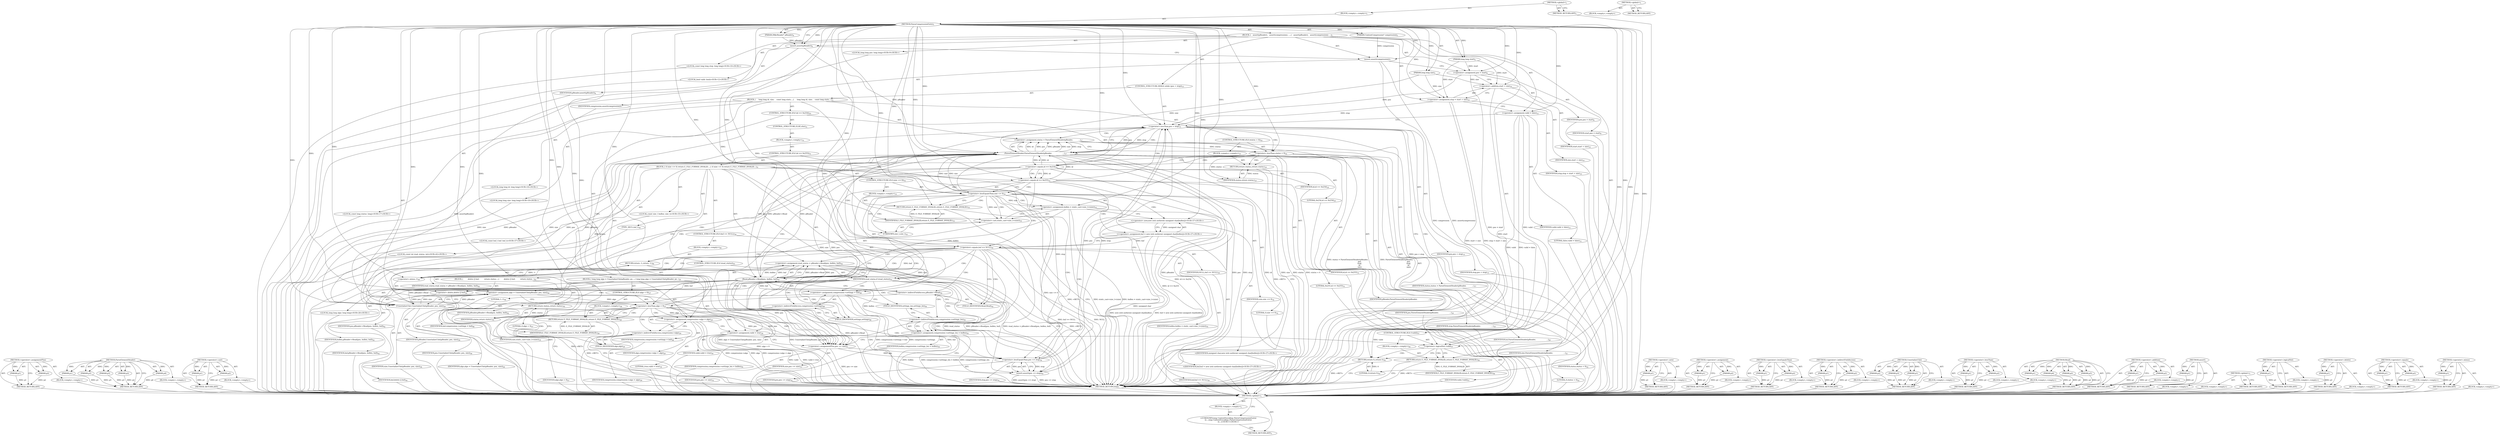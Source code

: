 digraph "&lt;global&gt;" {
vulnerable_264 [label=<(METHOD,&lt;operator&gt;.assignmentPlus)>];
vulnerable_265 [label=<(PARAM,p1)>];
vulnerable_266 [label=<(PARAM,p2)>];
vulnerable_267 [label=<(BLOCK,&lt;empty&gt;,&lt;empty&gt;)>];
vulnerable_268 [label=<(METHOD_RETURN,ANY)>];
vulnerable_211 [label=<(METHOD,ParseElementHeader)>];
vulnerable_212 [label=<(PARAM,p1)>];
vulnerable_213 [label=<(PARAM,p2)>];
vulnerable_214 [label=<(PARAM,p3)>];
vulnerable_215 [label=<(PARAM,p4)>];
vulnerable_216 [label=<(PARAM,p5)>];
vulnerable_217 [label=<(BLOCK,&lt;empty&gt;,&lt;empty&gt;)>];
vulnerable_218 [label=<(METHOD_RETURN,ANY)>];
vulnerable_240 [label=<(METHOD,&lt;operator&gt;.cast)>];
vulnerable_241 [label=<(PARAM,p1)>];
vulnerable_242 [label=<(PARAM,p2)>];
vulnerable_243 [label=<(BLOCK,&lt;empty&gt;,&lt;empty&gt;)>];
vulnerable_244 [label=<(METHOD_RETURN,ANY)>];
vulnerable_6 [label=<(METHOD,&lt;global&gt;)<SUB>1</SUB>>];
vulnerable_7 [label=<(BLOCK,&lt;empty&gt;,&lt;empty&gt;)<SUB>1</SUB>>];
vulnerable_8 [label=<(METHOD,ParseCompressionEntry)<SUB>1</SUB>>];
vulnerable_9 [label=<(PARAM,long long start)<SUB>2</SUB>>];
vulnerable_10 [label=<(PARAM,long long size)<SUB>3</SUB>>];
vulnerable_11 [label=<(PARAM,IMkvReader* pReader)<SUB>4</SUB>>];
vulnerable_12 [label=<(PARAM,ContentCompression* compression)<SUB>5</SUB>>];
vulnerable_13 [label=<(BLOCK,{
   assert(pReader);
   assert(compression);
 ...,{
   assert(pReader);
   assert(compression);
 ...)<SUB>5</SUB>>];
vulnerable_14 [label=<(assert,assert(pReader))<SUB>6</SUB>>];
vulnerable_15 [label=<(IDENTIFIER,pReader,assert(pReader))<SUB>6</SUB>>];
vulnerable_16 [label=<(assert,assert(compression))<SUB>7</SUB>>];
vulnerable_17 [label=<(IDENTIFIER,compression,assert(compression))<SUB>7</SUB>>];
vulnerable_18 [label="<(LOCAL,long long pos: long long)<SUB>9</SUB>>"];
vulnerable_19 [label=<(&lt;operator&gt;.assignment,pos = start)<SUB>9</SUB>>];
vulnerable_20 [label=<(IDENTIFIER,pos,pos = start)<SUB>9</SUB>>];
vulnerable_21 [label=<(IDENTIFIER,start,pos = start)<SUB>9</SUB>>];
vulnerable_22 [label="<(LOCAL,const long long stop: long long)<SUB>10</SUB>>"];
vulnerable_23 [label=<(&lt;operator&gt;.assignment,stop = start + size)<SUB>10</SUB>>];
vulnerable_24 [label=<(IDENTIFIER,stop,stop = start + size)<SUB>10</SUB>>];
vulnerable_25 [label=<(&lt;operator&gt;.addition,start + size)<SUB>10</SUB>>];
vulnerable_26 [label=<(IDENTIFIER,start,start + size)<SUB>10</SUB>>];
vulnerable_27 [label=<(IDENTIFIER,size,start + size)<SUB>10</SUB>>];
vulnerable_28 [label="<(LOCAL,bool valid: bool)<SUB>12</SUB>>"];
vulnerable_29 [label=<(&lt;operator&gt;.assignment,valid = false)<SUB>12</SUB>>];
vulnerable_30 [label=<(IDENTIFIER,valid,valid = false)<SUB>12</SUB>>];
vulnerable_31 [label=<(LITERAL,false,valid = false)<SUB>12</SUB>>];
vulnerable_32 [label=<(CONTROL_STRUCTURE,WHILE,while (pos &lt; stop))<SUB>15</SUB>>];
vulnerable_33 [label=<(&lt;operator&gt;.lessThan,pos &lt; stop)<SUB>15</SUB>>];
vulnerable_34 [label=<(IDENTIFIER,pos,pos &lt; stop)<SUB>15</SUB>>];
vulnerable_35 [label=<(IDENTIFIER,stop,pos &lt; stop)<SUB>15</SUB>>];
vulnerable_36 [label=<(BLOCK,{
     long long id, size;
    const long statu...,{
     long long id, size;
    const long statu...)<SUB>15</SUB>>];
vulnerable_37 [label="<(LOCAL,long long id: long long)<SUB>16</SUB>>"];
vulnerable_38 [label="<(LOCAL,long long size: long long)<SUB>16</SUB>>"];
vulnerable_39 [label="<(LOCAL,const long status: long)<SUB>17</SUB>>"];
vulnerable_40 [label=<(&lt;operator&gt;.assignment,status = ParseElementHeader(pReader,
          ...)<SUB>17</SUB>>];
vulnerable_41 [label=<(IDENTIFIER,status,status = ParseElementHeader(pReader,
          ...)<SUB>17</SUB>>];
vulnerable_42 [label=<(ParseElementHeader,ParseElementHeader(pReader,
                   ...)<SUB>17</SUB>>];
vulnerable_43 [label=<(IDENTIFIER,pReader,ParseElementHeader(pReader,
                   ...)<SUB>17</SUB>>];
vulnerable_44 [label=<(IDENTIFIER,pos,ParseElementHeader(pReader,
                   ...)<SUB>18</SUB>>];
vulnerable_45 [label=<(IDENTIFIER,stop,ParseElementHeader(pReader,
                   ...)<SUB>19</SUB>>];
vulnerable_46 [label=<(IDENTIFIER,id,ParseElementHeader(pReader,
                   ...)<SUB>20</SUB>>];
vulnerable_47 [label=<(IDENTIFIER,size,ParseElementHeader(pReader,
                   ...)<SUB>21</SUB>>];
vulnerable_48 [label=<(CONTROL_STRUCTURE,IF,if (status &lt; 0))<SUB>22</SUB>>];
vulnerable_49 [label=<(&lt;operator&gt;.lessThan,status &lt; 0)<SUB>22</SUB>>];
vulnerable_50 [label=<(IDENTIFIER,status,status &lt; 0)<SUB>22</SUB>>];
vulnerable_51 [label=<(LITERAL,0,status &lt; 0)<SUB>22</SUB>>];
vulnerable_52 [label=<(BLOCK,&lt;empty&gt;,&lt;empty&gt;)<SUB>23</SUB>>];
vulnerable_53 [label=<(RETURN,return status;,return status;)<SUB>23</SUB>>];
vulnerable_54 [label=<(IDENTIFIER,status,return status;)<SUB>23</SUB>>];
vulnerable_55 [label=<(CONTROL_STRUCTURE,IF,if (id == 0x254))<SUB>25</SUB>>];
vulnerable_56 [label=<(&lt;operator&gt;.equals,id == 0x254)<SUB>25</SUB>>];
vulnerable_57 [label=<(IDENTIFIER,id,id == 0x254)<SUB>25</SUB>>];
vulnerable_58 [label=<(LITERAL,0x254,id == 0x254)<SUB>25</SUB>>];
vulnerable_59 [label=<(BLOCK,{
 long long algo = UnserializeUInt(pReader, po...,{
 long long algo = UnserializeUInt(pReader, po...)<SUB>25</SUB>>];
vulnerable_60 [label="<(LOCAL,long long algo: long long)<SUB>26</SUB>>"];
vulnerable_61 [label=<(&lt;operator&gt;.assignment,algo = UnserializeUInt(pReader, pos, size))<SUB>26</SUB>>];
vulnerable_62 [label=<(IDENTIFIER,algo,algo = UnserializeUInt(pReader, pos, size))<SUB>26</SUB>>];
vulnerable_63 [label=<(UnserializeUInt,UnserializeUInt(pReader, pos, size))<SUB>26</SUB>>];
vulnerable_64 [label=<(IDENTIFIER,pReader,UnserializeUInt(pReader, pos, size))<SUB>26</SUB>>];
vulnerable_65 [label=<(IDENTIFIER,pos,UnserializeUInt(pReader, pos, size))<SUB>26</SUB>>];
vulnerable_66 [label=<(IDENTIFIER,size,UnserializeUInt(pReader, pos, size))<SUB>26</SUB>>];
vulnerable_67 [label=<(CONTROL_STRUCTURE,IF,if (algo &lt; 0))<SUB>27</SUB>>];
vulnerable_68 [label=<(&lt;operator&gt;.lessThan,algo &lt; 0)<SUB>27</SUB>>];
vulnerable_69 [label=<(IDENTIFIER,algo,algo &lt; 0)<SUB>27</SUB>>];
vulnerable_70 [label=<(LITERAL,0,algo &lt; 0)<SUB>27</SUB>>];
vulnerable_71 [label=<(BLOCK,&lt;empty&gt;,&lt;empty&gt;)<SUB>28</SUB>>];
vulnerable_72 [label=<(RETURN,return E_FILE_FORMAT_INVALID;,return E_FILE_FORMAT_INVALID;)<SUB>28</SUB>>];
vulnerable_73 [label=<(IDENTIFIER,E_FILE_FORMAT_INVALID,return E_FILE_FORMAT_INVALID;)<SUB>28</SUB>>];
vulnerable_74 [label=<(&lt;operator&gt;.assignment,compression-&gt;algo = algo)<SUB>29</SUB>>];
vulnerable_75 [label=<(&lt;operator&gt;.indirectFieldAccess,compression-&gt;algo)<SUB>29</SUB>>];
vulnerable_76 [label=<(IDENTIFIER,compression,compression-&gt;algo = algo)<SUB>29</SUB>>];
vulnerable_77 [label=<(FIELD_IDENTIFIER,algo,algo)<SUB>29</SUB>>];
vulnerable_78 [label=<(IDENTIFIER,algo,compression-&gt;algo = algo)<SUB>29</SUB>>];
vulnerable_79 [label=<(&lt;operator&gt;.assignment,valid = true)<SUB>30</SUB>>];
vulnerable_80 [label=<(IDENTIFIER,valid,valid = true)<SUB>30</SUB>>];
vulnerable_81 [label=<(LITERAL,true,valid = true)<SUB>30</SUB>>];
vulnerable_82 [label=<(CONTROL_STRUCTURE,ELSE,else)<SUB>31</SUB>>];
vulnerable_83 [label=<(BLOCK,&lt;empty&gt;,&lt;empty&gt;)<SUB>31</SUB>>];
vulnerable_84 [label=<(CONTROL_STRUCTURE,IF,if (id == 0x255))<SUB>31</SUB>>];
vulnerable_85 [label=<(&lt;operator&gt;.equals,id == 0x255)<SUB>31</SUB>>];
vulnerable_86 [label=<(IDENTIFIER,id,id == 0x255)<SUB>31</SUB>>];
vulnerable_87 [label=<(LITERAL,0x255,id == 0x255)<SUB>31</SUB>>];
vulnerable_88 [label=<(BLOCK,{
 if (size &lt;= 0)
 return E_FILE_FORMAT_INVALID...,{
 if (size &lt;= 0)
 return E_FILE_FORMAT_INVALID...)<SUB>31</SUB>>];
vulnerable_89 [label=<(CONTROL_STRUCTURE,IF,if (size &lt;= 0))<SUB>32</SUB>>];
vulnerable_90 [label=<(&lt;operator&gt;.lessEqualsThan,size &lt;= 0)<SUB>32</SUB>>];
vulnerable_91 [label=<(IDENTIFIER,size,size &lt;= 0)<SUB>32</SUB>>];
vulnerable_92 [label=<(LITERAL,0,size &lt;= 0)<SUB>32</SUB>>];
vulnerable_93 [label=<(BLOCK,&lt;empty&gt;,&lt;empty&gt;)<SUB>33</SUB>>];
vulnerable_94 [label=<(RETURN,return E_FILE_FORMAT_INVALID;,return E_FILE_FORMAT_INVALID;)<SUB>33</SUB>>];
vulnerable_95 [label=<(IDENTIFIER,E_FILE_FORMAT_INVALID,return E_FILE_FORMAT_INVALID;)<SUB>33</SUB>>];
vulnerable_96 [label="<(LOCAL,const size_t buflen: size_t)<SUB>35</SUB>>"];
vulnerable_97 [label=<(&lt;operator&gt;.assignment,buflen = static_cast&lt;size_t&gt;(size))<SUB>35</SUB>>];
vulnerable_98 [label=<(IDENTIFIER,buflen,buflen = static_cast&lt;size_t&gt;(size))<SUB>35</SUB>>];
vulnerable_99 [label=<(&lt;operator&gt;.cast,static_cast&lt;size_t&gt;(size))<SUB>35</SUB>>];
vulnerable_100 [label=<(UNKNOWN,size_t,size_t)<SUB>35</SUB>>];
vulnerable_101 [label=<(IDENTIFIER,size,static_cast&lt;size_t&gt;(size))<SUB>35</SUB>>];
vulnerable_102 [label=<(TYPE_DECL,buf_t)<SUB>36</SUB>>];
vulnerable_103 [label="<(LOCAL,const buf_t buf: buf_t)<SUB>37</SUB>>"];
vulnerable_104 [label="<(&lt;operator&gt;.assignment,buf = new (std::nothrow) unsigned char[buflen])<SUB>37</SUB>>"];
vulnerable_105 [label="<(IDENTIFIER,buf,buf = new (std::nothrow) unsigned char[buflen])<SUB>37</SUB>>"];
vulnerable_106 [label="<(&lt;operator&gt;.new,new (std::nothrow) unsigned char[buflen])<SUB>37</SUB>>"];
vulnerable_107 [label="<(IDENTIFIER,unsigned char,new (std::nothrow) unsigned char[buflen])<SUB>37</SUB>>"];
vulnerable_108 [label=<(CONTROL_STRUCTURE,IF,if (buf == NULL))<SUB>39</SUB>>];
vulnerable_109 [label=<(&lt;operator&gt;.equals,buf == NULL)<SUB>39</SUB>>];
vulnerable_110 [label=<(IDENTIFIER,buf,buf == NULL)<SUB>39</SUB>>];
vulnerable_111 [label=<(IDENTIFIER,NULL,buf == NULL)<SUB>39</SUB>>];
vulnerable_112 [label=<(BLOCK,&lt;empty&gt;,&lt;empty&gt;)<SUB>40</SUB>>];
vulnerable_113 [label=<(RETURN,return -1;,return -1;)<SUB>40</SUB>>];
vulnerable_114 [label=<(&lt;operator&gt;.minus,-1)<SUB>40</SUB>>];
vulnerable_115 [label=<(LITERAL,1,-1)<SUB>40</SUB>>];
vulnerable_116 [label="<(LOCAL,const int read_status: int)<SUB>42</SUB>>"];
vulnerable_117 [label=<(&lt;operator&gt;.assignment,read_status = pReader-&gt;Read(pos, buflen, buf))<SUB>42</SUB>>];
vulnerable_118 [label=<(IDENTIFIER,read_status,read_status = pReader-&gt;Read(pos, buflen, buf))<SUB>42</SUB>>];
vulnerable_119 [label=<(Read,pReader-&gt;Read(pos, buflen, buf))<SUB>42</SUB>>];
vulnerable_120 [label=<(&lt;operator&gt;.indirectFieldAccess,pReader-&gt;Read)<SUB>42</SUB>>];
vulnerable_121 [label=<(IDENTIFIER,pReader,pReader-&gt;Read(pos, buflen, buf))<SUB>42</SUB>>];
vulnerable_122 [label=<(FIELD_IDENTIFIER,Read,Read)<SUB>42</SUB>>];
vulnerable_123 [label=<(IDENTIFIER,pos,pReader-&gt;Read(pos, buflen, buf))<SUB>42</SUB>>];
vulnerable_124 [label=<(IDENTIFIER,buflen,pReader-&gt;Read(pos, buflen, buf))<SUB>42</SUB>>];
vulnerable_125 [label=<(IDENTIFIER,buf,pReader-&gt;Read(pos, buflen, buf))<SUB>42</SUB>>];
vulnerable_126 [label=<(CONTROL_STRUCTURE,IF,if (read_status))<SUB>43</SUB>>];
vulnerable_127 [label=<(IDENTIFIER,read_status,if (read_status))<SUB>43</SUB>>];
vulnerable_128 [label=<(BLOCK,{
        delete [] buf;
         return status...,{
        delete [] buf;
         return status...)<SUB>43</SUB>>];
vulnerable_129 [label=<(&lt;operator&gt;.delete,delete [] buf)<SUB>44</SUB>>];
vulnerable_130 [label=<(IDENTIFIER,buf,delete [] buf)<SUB>44</SUB>>];
vulnerable_131 [label=<(RETURN,return status;,return status;)<SUB>45</SUB>>];
vulnerable_132 [label=<(IDENTIFIER,status,return status;)<SUB>45</SUB>>];
vulnerable_133 [label=<(&lt;operator&gt;.assignment,compression-&gt;settings = buf)<SUB>48</SUB>>];
vulnerable_134 [label=<(&lt;operator&gt;.indirectFieldAccess,compression-&gt;settings)<SUB>48</SUB>>];
vulnerable_135 [label=<(IDENTIFIER,compression,compression-&gt;settings = buf)<SUB>48</SUB>>];
vulnerable_136 [label=<(FIELD_IDENTIFIER,settings,settings)<SUB>48</SUB>>];
vulnerable_137 [label=<(IDENTIFIER,buf,compression-&gt;settings = buf)<SUB>48</SUB>>];
vulnerable_138 [label=<(&lt;operator&gt;.assignment,compression-&gt;settings_len = buflen)<SUB>50</SUB>>];
vulnerable_139 [label=<(&lt;operator&gt;.indirectFieldAccess,compression-&gt;settings_len)<SUB>50</SUB>>];
vulnerable_140 [label=<(IDENTIFIER,compression,compression-&gt;settings_len = buflen)<SUB>50</SUB>>];
vulnerable_141 [label=<(FIELD_IDENTIFIER,settings_len,settings_len)<SUB>50</SUB>>];
vulnerable_142 [label=<(IDENTIFIER,buflen,compression-&gt;settings_len = buflen)<SUB>50</SUB>>];
vulnerable_143 [label=<(&lt;operator&gt;.assignmentPlus,pos += size)<SUB>53</SUB>>];
vulnerable_144 [label=<(IDENTIFIER,pos,pos += size)<SUB>53</SUB>>];
vulnerable_145 [label=<(IDENTIFIER,size,pos += size)<SUB>53</SUB>>];
vulnerable_146 [label=<(assert,assert(pos &lt;= stop))<SUB>54</SUB>>];
vulnerable_147 [label=<(&lt;operator&gt;.lessEqualsThan,pos &lt;= stop)<SUB>54</SUB>>];
vulnerable_148 [label=<(IDENTIFIER,pos,pos &lt;= stop)<SUB>54</SUB>>];
vulnerable_149 [label=<(IDENTIFIER,stop,pos &lt;= stop)<SUB>54</SUB>>];
vulnerable_150 [label=<(CONTROL_STRUCTURE,IF,if (!valid))<SUB>57</SUB>>];
vulnerable_151 [label=<(&lt;operator&gt;.logicalNot,!valid)<SUB>57</SUB>>];
vulnerable_152 [label=<(IDENTIFIER,valid,!valid)<SUB>57</SUB>>];
vulnerable_153 [label=<(BLOCK,&lt;empty&gt;,&lt;empty&gt;)<SUB>58</SUB>>];
vulnerable_154 [label=<(RETURN,return E_FILE_FORMAT_INVALID;,return E_FILE_FORMAT_INVALID;)<SUB>58</SUB>>];
vulnerable_155 [label=<(IDENTIFIER,E_FILE_FORMAT_INVALID,return E_FILE_FORMAT_INVALID;)<SUB>58</SUB>>];
vulnerable_156 [label=<(RETURN,return 0;,return 0;)<SUB>61</SUB>>];
vulnerable_157 [label=<(LITERAL,0,return 0;)<SUB>61</SUB>>];
vulnerable_158 [label=<(METHOD_RETURN,long)<SUB>1</SUB>>];
vulnerable_160 [label=<(METHOD_RETURN,ANY)<SUB>1</SUB>>];
vulnerable_245 [label=<(METHOD,&lt;operator&gt;.new)>];
vulnerable_246 [label=<(PARAM,p1)>];
vulnerable_247 [label=<(BLOCK,&lt;empty&gt;,&lt;empty&gt;)>];
vulnerable_248 [label=<(METHOD_RETURN,ANY)>];
vulnerable_196 [label=<(METHOD,&lt;operator&gt;.assignment)>];
vulnerable_197 [label=<(PARAM,p1)>];
vulnerable_198 [label=<(PARAM,p2)>];
vulnerable_199 [label=<(BLOCK,&lt;empty&gt;,&lt;empty&gt;)>];
vulnerable_200 [label=<(METHOD_RETURN,ANY)>];
vulnerable_235 [label=<(METHOD,&lt;operator&gt;.lessEqualsThan)>];
vulnerable_236 [label=<(PARAM,p1)>];
vulnerable_237 [label=<(PARAM,p2)>];
vulnerable_238 [label=<(BLOCK,&lt;empty&gt;,&lt;empty&gt;)>];
vulnerable_239 [label=<(METHOD_RETURN,ANY)>];
vulnerable_230 [label=<(METHOD,&lt;operator&gt;.indirectFieldAccess)>];
vulnerable_231 [label=<(PARAM,p1)>];
vulnerable_232 [label=<(PARAM,p2)>];
vulnerable_233 [label=<(BLOCK,&lt;empty&gt;,&lt;empty&gt;)>];
vulnerable_234 [label=<(METHOD_RETURN,ANY)>];
vulnerable_224 [label=<(METHOD,UnserializeUInt)>];
vulnerable_225 [label=<(PARAM,p1)>];
vulnerable_226 [label=<(PARAM,p2)>];
vulnerable_227 [label=<(PARAM,p3)>];
vulnerable_228 [label=<(BLOCK,&lt;empty&gt;,&lt;empty&gt;)>];
vulnerable_229 [label=<(METHOD_RETURN,ANY)>];
vulnerable_206 [label=<(METHOD,&lt;operator&gt;.lessThan)>];
vulnerable_207 [label=<(PARAM,p1)>];
vulnerable_208 [label=<(PARAM,p2)>];
vulnerable_209 [label=<(BLOCK,&lt;empty&gt;,&lt;empty&gt;)>];
vulnerable_210 [label=<(METHOD_RETURN,ANY)>];
vulnerable_253 [label=<(METHOD,Read)>];
vulnerable_254 [label=<(PARAM,p1)>];
vulnerable_255 [label=<(PARAM,p2)>];
vulnerable_256 [label=<(PARAM,p3)>];
vulnerable_257 [label=<(PARAM,p4)>];
vulnerable_258 [label=<(BLOCK,&lt;empty&gt;,&lt;empty&gt;)>];
vulnerable_259 [label=<(METHOD_RETURN,ANY)>];
vulnerable_201 [label=<(METHOD,&lt;operator&gt;.addition)>];
vulnerable_202 [label=<(PARAM,p1)>];
vulnerable_203 [label=<(PARAM,p2)>];
vulnerable_204 [label=<(BLOCK,&lt;empty&gt;,&lt;empty&gt;)>];
vulnerable_205 [label=<(METHOD_RETURN,ANY)>];
vulnerable_192 [label=<(METHOD,assert)>];
vulnerable_193 [label=<(PARAM,p1)>];
vulnerable_194 [label=<(BLOCK,&lt;empty&gt;,&lt;empty&gt;)>];
vulnerable_195 [label=<(METHOD_RETURN,ANY)>];
vulnerable_186 [label=<(METHOD,&lt;global&gt;)<SUB>1</SUB>>];
vulnerable_187 [label=<(BLOCK,&lt;empty&gt;,&lt;empty&gt;)>];
vulnerable_188 [label=<(METHOD_RETURN,ANY)>];
vulnerable_269 [label=<(METHOD,&lt;operator&gt;.logicalNot)>];
vulnerable_270 [label=<(PARAM,p1)>];
vulnerable_271 [label=<(BLOCK,&lt;empty&gt;,&lt;empty&gt;)>];
vulnerable_272 [label=<(METHOD_RETURN,ANY)>];
vulnerable_260 [label=<(METHOD,&lt;operator&gt;.delete)>];
vulnerable_261 [label=<(PARAM,p1)>];
vulnerable_262 [label=<(BLOCK,&lt;empty&gt;,&lt;empty&gt;)>];
vulnerable_263 [label=<(METHOD_RETURN,ANY)>];
vulnerable_219 [label=<(METHOD,&lt;operator&gt;.equals)>];
vulnerable_220 [label=<(PARAM,p1)>];
vulnerable_221 [label=<(PARAM,p2)>];
vulnerable_222 [label=<(BLOCK,&lt;empty&gt;,&lt;empty&gt;)>];
vulnerable_223 [label=<(METHOD_RETURN,ANY)>];
vulnerable_249 [label=<(METHOD,&lt;operator&gt;.minus)>];
vulnerable_250 [label=<(PARAM,p1)>];
vulnerable_251 [label=<(BLOCK,&lt;empty&gt;,&lt;empty&gt;)>];
vulnerable_252 [label=<(METHOD_RETURN,ANY)>];
fixed_6 [label=<(METHOD,&lt;global&gt;)<SUB>1</SUB>>];
fixed_7 [label=<(BLOCK,&lt;empty&gt;,&lt;empty&gt;)<SUB>1</SUB>>];
fixed_8 [label="<(UNKNOWN,long ContentEncoding::ParseCompressionEntry(
lo...,long ContentEncoding::ParseCompressionEntry(
lo...)<SUB>1</SUB>>"];
fixed_9 [label=<(METHOD_RETURN,ANY)<SUB>1</SUB>>];
fixed_14 [label=<(METHOD,&lt;global&gt;)<SUB>1</SUB>>];
fixed_15 [label=<(BLOCK,&lt;empty&gt;,&lt;empty&gt;)>];
fixed_16 [label=<(METHOD_RETURN,ANY)>];
vulnerable_264 -> vulnerable_265  [key=0, label="AST: "];
vulnerable_264 -> vulnerable_265  [key=1, label="DDG: "];
vulnerable_264 -> vulnerable_267  [key=0, label="AST: "];
vulnerable_264 -> vulnerable_266  [key=0, label="AST: "];
vulnerable_264 -> vulnerable_266  [key=1, label="DDG: "];
vulnerable_264 -> vulnerable_268  [key=0, label="AST: "];
vulnerable_264 -> vulnerable_268  [key=1, label="CFG: "];
vulnerable_265 -> vulnerable_268  [key=0, label="DDG: p1"];
vulnerable_266 -> vulnerable_268  [key=0, label="DDG: p2"];
vulnerable_267 -> fixed_6  [key=0];
vulnerable_268 -> fixed_6  [key=0];
vulnerable_211 -> vulnerable_212  [key=0, label="AST: "];
vulnerable_211 -> vulnerable_212  [key=1, label="DDG: "];
vulnerable_211 -> vulnerable_217  [key=0, label="AST: "];
vulnerable_211 -> vulnerable_213  [key=0, label="AST: "];
vulnerable_211 -> vulnerable_213  [key=1, label="DDG: "];
vulnerable_211 -> vulnerable_218  [key=0, label="AST: "];
vulnerable_211 -> vulnerable_218  [key=1, label="CFG: "];
vulnerable_211 -> vulnerable_214  [key=0, label="AST: "];
vulnerable_211 -> vulnerable_214  [key=1, label="DDG: "];
vulnerable_211 -> vulnerable_215  [key=0, label="AST: "];
vulnerable_211 -> vulnerable_215  [key=1, label="DDG: "];
vulnerable_211 -> vulnerable_216  [key=0, label="AST: "];
vulnerable_211 -> vulnerable_216  [key=1, label="DDG: "];
vulnerable_212 -> vulnerable_218  [key=0, label="DDG: p1"];
vulnerable_213 -> vulnerable_218  [key=0, label="DDG: p2"];
vulnerable_214 -> vulnerable_218  [key=0, label="DDG: p3"];
vulnerable_215 -> vulnerable_218  [key=0, label="DDG: p4"];
vulnerable_216 -> vulnerable_218  [key=0, label="DDG: p5"];
vulnerable_217 -> fixed_6  [key=0];
vulnerable_218 -> fixed_6  [key=0];
vulnerable_240 -> vulnerable_241  [key=0, label="AST: "];
vulnerable_240 -> vulnerable_241  [key=1, label="DDG: "];
vulnerable_240 -> vulnerable_243  [key=0, label="AST: "];
vulnerable_240 -> vulnerable_242  [key=0, label="AST: "];
vulnerable_240 -> vulnerable_242  [key=1, label="DDG: "];
vulnerable_240 -> vulnerable_244  [key=0, label="AST: "];
vulnerable_240 -> vulnerable_244  [key=1, label="CFG: "];
vulnerable_241 -> vulnerable_244  [key=0, label="DDG: p1"];
vulnerable_242 -> vulnerable_244  [key=0, label="DDG: p2"];
vulnerable_243 -> fixed_6  [key=0];
vulnerable_244 -> fixed_6  [key=0];
vulnerable_6 -> vulnerable_7  [key=0, label="AST: "];
vulnerable_6 -> vulnerable_160  [key=0, label="AST: "];
vulnerable_6 -> vulnerable_160  [key=1, label="CFG: "];
vulnerable_7 -> vulnerable_8  [key=0, label="AST: "];
vulnerable_8 -> vulnerable_9  [key=0, label="AST: "];
vulnerable_8 -> vulnerable_9  [key=1, label="DDG: "];
vulnerable_8 -> vulnerable_10  [key=0, label="AST: "];
vulnerable_8 -> vulnerable_10  [key=1, label="DDG: "];
vulnerable_8 -> vulnerable_11  [key=0, label="AST: "];
vulnerable_8 -> vulnerable_11  [key=1, label="DDG: "];
vulnerable_8 -> vulnerable_12  [key=0, label="AST: "];
vulnerable_8 -> vulnerable_12  [key=1, label="DDG: "];
vulnerable_8 -> vulnerable_13  [key=0, label="AST: "];
vulnerable_8 -> vulnerable_158  [key=0, label="AST: "];
vulnerable_8 -> vulnerable_14  [key=0, label="CFG: "];
vulnerable_8 -> vulnerable_14  [key=1, label="DDG: "];
vulnerable_8 -> vulnerable_19  [key=0, label="DDG: "];
vulnerable_8 -> vulnerable_23  [key=0, label="DDG: "];
vulnerable_8 -> vulnerable_29  [key=0, label="DDG: "];
vulnerable_8 -> vulnerable_156  [key=0, label="DDG: "];
vulnerable_8 -> vulnerable_16  [key=0, label="DDG: "];
vulnerable_8 -> vulnerable_157  [key=0, label="DDG: "];
vulnerable_8 -> vulnerable_25  [key=0, label="DDG: "];
vulnerable_8 -> vulnerable_33  [key=0, label="DDG: "];
vulnerable_8 -> vulnerable_143  [key=0, label="DDG: "];
vulnerable_8 -> vulnerable_151  [key=0, label="DDG: "];
vulnerable_8 -> vulnerable_154  [key=0, label="DDG: "];
vulnerable_8 -> vulnerable_155  [key=0, label="DDG: "];
vulnerable_8 -> vulnerable_42  [key=0, label="DDG: "];
vulnerable_8 -> vulnerable_49  [key=0, label="DDG: "];
vulnerable_8 -> vulnerable_56  [key=0, label="DDG: "];
vulnerable_8 -> vulnerable_74  [key=0, label="DDG: "];
vulnerable_8 -> vulnerable_79  [key=0, label="DDG: "];
vulnerable_8 -> vulnerable_147  [key=0, label="DDG: "];
vulnerable_8 -> vulnerable_54  [key=0, label="DDG: "];
vulnerable_8 -> vulnerable_63  [key=0, label="DDG: "];
vulnerable_8 -> vulnerable_68  [key=0, label="DDG: "];
vulnerable_8 -> vulnerable_72  [key=0, label="DDG: "];
vulnerable_8 -> vulnerable_73  [key=0, label="DDG: "];
vulnerable_8 -> vulnerable_85  [key=0, label="DDG: "];
vulnerable_8 -> vulnerable_97  [key=0, label="DDG: "];
vulnerable_8 -> vulnerable_133  [key=0, label="DDG: "];
vulnerable_8 -> vulnerable_138  [key=0, label="DDG: "];
vulnerable_8 -> vulnerable_127  [key=0, label="DDG: "];
vulnerable_8 -> vulnerable_90  [key=0, label="DDG: "];
vulnerable_8 -> vulnerable_94  [key=0, label="DDG: "];
vulnerable_8 -> vulnerable_99  [key=0, label="DDG: "];
vulnerable_8 -> vulnerable_106  [key=0, label="DDG: "];
vulnerable_8 -> vulnerable_109  [key=0, label="DDG: "];
vulnerable_8 -> vulnerable_119  [key=0, label="DDG: "];
vulnerable_8 -> vulnerable_95  [key=0, label="DDG: "];
vulnerable_8 -> vulnerable_129  [key=0, label="DDG: "];
vulnerable_8 -> vulnerable_132  [key=0, label="DDG: "];
vulnerable_8 -> vulnerable_114  [key=0, label="DDG: "];
vulnerable_9 -> vulnerable_19  [key=0, label="DDG: start"];
vulnerable_9 -> vulnerable_23  [key=0, label="DDG: start"];
vulnerable_9 -> vulnerable_25  [key=0, label="DDG: start"];
vulnerable_10 -> vulnerable_23  [key=0, label="DDG: size"];
vulnerable_10 -> vulnerable_25  [key=0, label="DDG: size"];
vulnerable_10 -> vulnerable_42  [key=0, label="DDG: size"];
vulnerable_11 -> vulnerable_14  [key=0, label="DDG: pReader"];
vulnerable_12 -> vulnerable_16  [key=0, label="DDG: compression"];
vulnerable_13 -> vulnerable_14  [key=0, label="AST: "];
vulnerable_13 -> vulnerable_16  [key=0, label="AST: "];
vulnerable_13 -> vulnerable_18  [key=0, label="AST: "];
vulnerable_13 -> vulnerable_19  [key=0, label="AST: "];
vulnerable_13 -> vulnerable_22  [key=0, label="AST: "];
vulnerable_13 -> vulnerable_23  [key=0, label="AST: "];
vulnerable_13 -> vulnerable_28  [key=0, label="AST: "];
vulnerable_13 -> vulnerable_29  [key=0, label="AST: "];
vulnerable_13 -> vulnerable_32  [key=0, label="AST: "];
vulnerable_13 -> vulnerable_150  [key=0, label="AST: "];
vulnerable_13 -> vulnerable_156  [key=0, label="AST: "];
vulnerable_14 -> vulnerable_15  [key=0, label="AST: "];
vulnerable_14 -> vulnerable_16  [key=0, label="CFG: "];
vulnerable_14 -> vulnerable_158  [key=0, label="DDG: assert(pReader)"];
vulnerable_14 -> vulnerable_42  [key=0, label="DDG: pReader"];
vulnerable_15 -> fixed_6  [key=0];
vulnerable_16 -> vulnerable_17  [key=0, label="AST: "];
vulnerable_16 -> vulnerable_19  [key=0, label="CFG: "];
vulnerable_16 -> vulnerable_158  [key=0, label="DDG: compression"];
vulnerable_16 -> vulnerable_158  [key=1, label="DDG: assert(compression)"];
vulnerable_17 -> fixed_6  [key=0];
vulnerable_18 -> fixed_6  [key=0];
vulnerable_19 -> vulnerable_20  [key=0, label="AST: "];
vulnerable_19 -> vulnerable_21  [key=0, label="AST: "];
vulnerable_19 -> vulnerable_25  [key=0, label="CFG: "];
vulnerable_19 -> vulnerable_158  [key=0, label="DDG: pos = start"];
vulnerable_19 -> vulnerable_33  [key=0, label="DDG: pos"];
vulnerable_20 -> fixed_6  [key=0];
vulnerable_21 -> fixed_6  [key=0];
vulnerable_22 -> fixed_6  [key=0];
vulnerable_23 -> vulnerable_24  [key=0, label="AST: "];
vulnerable_23 -> vulnerable_25  [key=0, label="AST: "];
vulnerable_23 -> vulnerable_29  [key=0, label="CFG: "];
vulnerable_23 -> vulnerable_158  [key=0, label="DDG: start + size"];
vulnerable_23 -> vulnerable_158  [key=1, label="DDG: stop = start + size"];
vulnerable_23 -> vulnerable_33  [key=0, label="DDG: stop"];
vulnerable_24 -> fixed_6  [key=0];
vulnerable_25 -> vulnerable_26  [key=0, label="AST: "];
vulnerable_25 -> vulnerable_27  [key=0, label="AST: "];
vulnerable_25 -> vulnerable_23  [key=0, label="CFG: "];
vulnerable_25 -> vulnerable_158  [key=0, label="DDG: start"];
vulnerable_26 -> fixed_6  [key=0];
vulnerable_27 -> fixed_6  [key=0];
vulnerable_28 -> fixed_6  [key=0];
vulnerable_29 -> vulnerable_30  [key=0, label="AST: "];
vulnerable_29 -> vulnerable_31  [key=0, label="AST: "];
vulnerable_29 -> vulnerable_33  [key=0, label="CFG: "];
vulnerable_29 -> vulnerable_158  [key=0, label="DDG: valid"];
vulnerable_29 -> vulnerable_158  [key=1, label="DDG: valid = false"];
vulnerable_29 -> vulnerable_151  [key=0, label="DDG: valid"];
vulnerable_30 -> fixed_6  [key=0];
vulnerable_31 -> fixed_6  [key=0];
vulnerable_32 -> vulnerable_33  [key=0, label="AST: "];
vulnerable_32 -> vulnerable_36  [key=0, label="AST: "];
vulnerable_33 -> vulnerable_34  [key=0, label="AST: "];
vulnerable_33 -> vulnerable_35  [key=0, label="AST: "];
vulnerable_33 -> vulnerable_42  [key=0, label="CFG: "];
vulnerable_33 -> vulnerable_42  [key=1, label="DDG: pos"];
vulnerable_33 -> vulnerable_42  [key=2, label="DDG: stop"];
vulnerable_33 -> vulnerable_42  [key=3, label="CDG: "];
vulnerable_33 -> vulnerable_151  [key=0, label="CFG: "];
vulnerable_33 -> vulnerable_151  [key=1, label="CDG: "];
vulnerable_33 -> vulnerable_158  [key=0, label="DDG: pos &lt; stop"];
vulnerable_33 -> vulnerable_40  [key=0, label="CDG: "];
vulnerable_33 -> vulnerable_49  [key=0, label="CDG: "];
vulnerable_34 -> fixed_6  [key=0];
vulnerable_35 -> fixed_6  [key=0];
vulnerable_36 -> vulnerable_37  [key=0, label="AST: "];
vulnerable_36 -> vulnerable_38  [key=0, label="AST: "];
vulnerable_36 -> vulnerable_39  [key=0, label="AST: "];
vulnerable_36 -> vulnerable_40  [key=0, label="AST: "];
vulnerable_36 -> vulnerable_48  [key=0, label="AST: "];
vulnerable_36 -> vulnerable_55  [key=0, label="AST: "];
vulnerable_36 -> vulnerable_143  [key=0, label="AST: "];
vulnerable_36 -> vulnerable_146  [key=0, label="AST: "];
vulnerable_37 -> fixed_6  [key=0];
vulnerable_38 -> fixed_6  [key=0];
vulnerable_39 -> fixed_6  [key=0];
vulnerable_40 -> vulnerable_41  [key=0, label="AST: "];
vulnerable_40 -> vulnerable_42  [key=0, label="AST: "];
vulnerable_40 -> vulnerable_49  [key=0, label="CFG: "];
vulnerable_40 -> vulnerable_49  [key=1, label="DDG: status"];
vulnerable_40 -> vulnerable_158  [key=0, label="DDG: ParseElementHeader(pReader,
                                           pos,
                                           stop,
                                           id,
                                           size)"];
vulnerable_40 -> vulnerable_158  [key=1, label="DDG: status = ParseElementHeader(pReader,
                                           pos,
                                           stop,
                                           id,
                                           size)"];
vulnerable_41 -> fixed_6  [key=0];
vulnerable_42 -> vulnerable_43  [key=0, label="AST: "];
vulnerable_42 -> vulnerable_44  [key=0, label="AST: "];
vulnerable_42 -> vulnerable_45  [key=0, label="AST: "];
vulnerable_42 -> vulnerable_46  [key=0, label="AST: "];
vulnerable_42 -> vulnerable_47  [key=0, label="AST: "];
vulnerable_42 -> vulnerable_40  [key=0, label="CFG: "];
vulnerable_42 -> vulnerable_40  [key=1, label="DDG: id"];
vulnerable_42 -> vulnerable_40  [key=2, label="DDG: pos"];
vulnerable_42 -> vulnerable_40  [key=3, label="DDG: pReader"];
vulnerable_42 -> vulnerable_40  [key=4, label="DDG: size"];
vulnerable_42 -> vulnerable_40  [key=5, label="DDG: stop"];
vulnerable_42 -> vulnerable_158  [key=0, label="DDG: pReader"];
vulnerable_42 -> vulnerable_158  [key=1, label="DDG: pos"];
vulnerable_42 -> vulnerable_158  [key=2, label="DDG: stop"];
vulnerable_42 -> vulnerable_158  [key=3, label="DDG: id"];
vulnerable_42 -> vulnerable_158  [key=4, label="DDG: size"];
vulnerable_42 -> vulnerable_143  [key=0, label="DDG: size"];
vulnerable_42 -> vulnerable_143  [key=1, label="DDG: pos"];
vulnerable_42 -> vulnerable_56  [key=0, label="DDG: id"];
vulnerable_42 -> vulnerable_147  [key=0, label="DDG: stop"];
vulnerable_42 -> vulnerable_63  [key=0, label="DDG: pReader"];
vulnerable_42 -> vulnerable_63  [key=1, label="DDG: pos"];
vulnerable_42 -> vulnerable_63  [key=2, label="DDG: size"];
vulnerable_42 -> vulnerable_90  [key=0, label="DDG: size"];
vulnerable_42 -> vulnerable_119  [key=0, label="DDG: pReader"];
vulnerable_42 -> vulnerable_119  [key=1, label="DDG: pos"];
vulnerable_43 -> fixed_6  [key=0];
vulnerable_44 -> fixed_6  [key=0];
vulnerable_45 -> fixed_6  [key=0];
vulnerable_46 -> fixed_6  [key=0];
vulnerable_47 -> fixed_6  [key=0];
vulnerable_48 -> vulnerable_49  [key=0, label="AST: "];
vulnerable_48 -> vulnerable_52  [key=0, label="AST: "];
vulnerable_49 -> vulnerable_50  [key=0, label="AST: "];
vulnerable_49 -> vulnerable_51  [key=0, label="AST: "];
vulnerable_49 -> vulnerable_53  [key=0, label="CFG: "];
vulnerable_49 -> vulnerable_53  [key=1, label="CDG: "];
vulnerable_49 -> vulnerable_56  [key=0, label="CFG: "];
vulnerable_49 -> vulnerable_56  [key=1, label="CDG: "];
vulnerable_49 -> vulnerable_158  [key=0, label="DDG: status"];
vulnerable_49 -> vulnerable_158  [key=1, label="DDG: status &lt; 0"];
vulnerable_49 -> vulnerable_54  [key=0, label="DDG: status"];
vulnerable_49 -> vulnerable_132  [key=0, label="DDG: status"];
vulnerable_50 -> fixed_6  [key=0];
vulnerable_51 -> fixed_6  [key=0];
vulnerable_52 -> vulnerable_53  [key=0, label="AST: "];
vulnerable_53 -> vulnerable_54  [key=0, label="AST: "];
vulnerable_53 -> vulnerable_158  [key=0, label="CFG: "];
vulnerable_53 -> vulnerable_158  [key=1, label="DDG: &lt;RET&gt;"];
vulnerable_54 -> vulnerable_53  [key=0, label="DDG: status"];
vulnerable_55 -> vulnerable_56  [key=0, label="AST: "];
vulnerable_55 -> vulnerable_59  [key=0, label="AST: "];
vulnerable_55 -> vulnerable_82  [key=0, label="AST: "];
vulnerable_56 -> vulnerable_57  [key=0, label="AST: "];
vulnerable_56 -> vulnerable_58  [key=0, label="AST: "];
vulnerable_56 -> vulnerable_63  [key=0, label="CFG: "];
vulnerable_56 -> vulnerable_63  [key=1, label="CDG: "];
vulnerable_56 -> vulnerable_85  [key=0, label="CFG: "];
vulnerable_56 -> vulnerable_85  [key=1, label="DDG: id"];
vulnerable_56 -> vulnerable_85  [key=2, label="CDG: "];
vulnerable_56 -> vulnerable_158  [key=0, label="DDG: id == 0x254"];
vulnerable_56 -> vulnerable_42  [key=0, label="DDG: id"];
vulnerable_56 -> vulnerable_68  [key=0, label="CDG: "];
vulnerable_56 -> vulnerable_61  [key=0, label="CDG: "];
vulnerable_57 -> fixed_6  [key=0];
vulnerable_58 -> fixed_6  [key=0];
vulnerable_59 -> vulnerable_60  [key=0, label="AST: "];
vulnerable_59 -> vulnerable_61  [key=0, label="AST: "];
vulnerable_59 -> vulnerable_67  [key=0, label="AST: "];
vulnerable_59 -> vulnerable_74  [key=0, label="AST: "];
vulnerable_59 -> vulnerable_79  [key=0, label="AST: "];
vulnerable_60 -> fixed_6  [key=0];
vulnerable_61 -> vulnerable_62  [key=0, label="AST: "];
vulnerable_61 -> vulnerable_63  [key=0, label="AST: "];
vulnerable_61 -> vulnerable_68  [key=0, label="CFG: "];
vulnerable_61 -> vulnerable_68  [key=1, label="DDG: algo"];
vulnerable_61 -> vulnerable_158  [key=0, label="DDG: UnserializeUInt(pReader, pos, size)"];
vulnerable_61 -> vulnerable_158  [key=1, label="DDG: algo = UnserializeUInt(pReader, pos, size)"];
vulnerable_62 -> fixed_6  [key=0];
vulnerable_63 -> vulnerable_64  [key=0, label="AST: "];
vulnerable_63 -> vulnerable_65  [key=0, label="AST: "];
vulnerable_63 -> vulnerable_66  [key=0, label="AST: "];
vulnerable_63 -> vulnerable_61  [key=0, label="CFG: "];
vulnerable_63 -> vulnerable_61  [key=1, label="DDG: pReader"];
vulnerable_63 -> vulnerable_61  [key=2, label="DDG: pos"];
vulnerable_63 -> vulnerable_61  [key=3, label="DDG: size"];
vulnerable_63 -> vulnerable_143  [key=0, label="DDG: size"];
vulnerable_63 -> vulnerable_143  [key=1, label="DDG: pos"];
vulnerable_63 -> vulnerable_42  [key=0, label="DDG: pReader"];
vulnerable_63 -> vulnerable_42  [key=1, label="DDG: size"];
vulnerable_64 -> fixed_6  [key=0];
vulnerable_65 -> fixed_6  [key=0];
vulnerable_66 -> fixed_6  [key=0];
vulnerable_67 -> vulnerable_68  [key=0, label="AST: "];
vulnerable_67 -> vulnerable_71  [key=0, label="AST: "];
vulnerable_68 -> vulnerable_69  [key=0, label="AST: "];
vulnerable_68 -> vulnerable_70  [key=0, label="AST: "];
vulnerable_68 -> vulnerable_72  [key=0, label="CFG: "];
vulnerable_68 -> vulnerable_72  [key=1, label="CDG: "];
vulnerable_68 -> vulnerable_77  [key=0, label="CFG: "];
vulnerable_68 -> vulnerable_77  [key=1, label="CDG: "];
vulnerable_68 -> vulnerable_158  [key=0, label="DDG: algo &lt; 0"];
vulnerable_68 -> vulnerable_74  [key=0, label="DDG: algo"];
vulnerable_68 -> vulnerable_74  [key=1, label="CDG: "];
vulnerable_68 -> vulnerable_75  [key=0, label="CDG: "];
vulnerable_68 -> vulnerable_146  [key=0, label="CDG: "];
vulnerable_68 -> vulnerable_79  [key=0, label="CDG: "];
vulnerable_68 -> vulnerable_33  [key=0, label="CDG: "];
vulnerable_68 -> vulnerable_143  [key=0, label="CDG: "];
vulnerable_68 -> vulnerable_147  [key=0, label="CDG: "];
vulnerable_69 -> fixed_6  [key=0];
vulnerable_70 -> fixed_6  [key=0];
vulnerable_71 -> vulnerable_72  [key=0, label="AST: "];
vulnerable_72 -> vulnerable_73  [key=0, label="AST: "];
vulnerable_72 -> vulnerable_158  [key=0, label="CFG: "];
vulnerable_72 -> vulnerable_158  [key=1, label="DDG: &lt;RET&gt;"];
vulnerable_73 -> vulnerable_72  [key=0, label="DDG: E_FILE_FORMAT_INVALID"];
vulnerable_74 -> vulnerable_75  [key=0, label="AST: "];
vulnerable_74 -> vulnerable_78  [key=0, label="AST: "];
vulnerable_74 -> vulnerable_79  [key=0, label="CFG: "];
vulnerable_74 -> vulnerable_158  [key=0, label="DDG: compression-&gt;algo"];
vulnerable_74 -> vulnerable_158  [key=1, label="DDG: algo"];
vulnerable_74 -> vulnerable_158  [key=2, label="DDG: compression-&gt;algo = algo"];
vulnerable_75 -> vulnerable_76  [key=0, label="AST: "];
vulnerable_75 -> vulnerable_77  [key=0, label="AST: "];
vulnerable_75 -> vulnerable_74  [key=0, label="CFG: "];
vulnerable_76 -> fixed_6  [key=0];
vulnerable_77 -> vulnerable_75  [key=0, label="CFG: "];
vulnerable_78 -> fixed_6  [key=0];
vulnerable_79 -> vulnerable_80  [key=0, label="AST: "];
vulnerable_79 -> vulnerable_81  [key=0, label="AST: "];
vulnerable_79 -> vulnerable_143  [key=0, label="CFG: "];
vulnerable_79 -> vulnerable_158  [key=0, label="DDG: valid"];
vulnerable_79 -> vulnerable_158  [key=1, label="DDG: valid = true"];
vulnerable_79 -> vulnerable_151  [key=0, label="DDG: valid"];
vulnerable_80 -> fixed_6  [key=0];
vulnerable_81 -> fixed_6  [key=0];
vulnerable_82 -> vulnerable_83  [key=0, label="AST: "];
vulnerable_83 -> vulnerable_84  [key=0, label="AST: "];
vulnerable_84 -> vulnerable_85  [key=0, label="AST: "];
vulnerable_84 -> vulnerable_88  [key=0, label="AST: "];
vulnerable_85 -> vulnerable_86  [key=0, label="AST: "];
vulnerable_85 -> vulnerable_87  [key=0, label="AST: "];
vulnerable_85 -> vulnerable_90  [key=0, label="CFG: "];
vulnerable_85 -> vulnerable_90  [key=1, label="CDG: "];
vulnerable_85 -> vulnerable_143  [key=0, label="CFG: "];
vulnerable_85 -> vulnerable_143  [key=1, label="CDG: "];
vulnerable_85 -> vulnerable_158  [key=0, label="DDG: id == 0x255"];
vulnerable_85 -> vulnerable_42  [key=0, label="DDG: id"];
vulnerable_85 -> vulnerable_146  [key=0, label="CDG: "];
vulnerable_85 -> vulnerable_33  [key=0, label="CDG: "];
vulnerable_85 -> vulnerable_147  [key=0, label="CDG: "];
vulnerable_86 -> fixed_6  [key=0];
vulnerable_87 -> fixed_6  [key=0];
vulnerable_88 -> vulnerable_89  [key=0, label="AST: "];
vulnerable_88 -> vulnerable_96  [key=0, label="AST: "];
vulnerable_88 -> vulnerable_97  [key=0, label="AST: "];
vulnerable_88 -> vulnerable_102  [key=0, label="AST: "];
vulnerable_88 -> vulnerable_103  [key=0, label="AST: "];
vulnerable_88 -> vulnerable_104  [key=0, label="AST: "];
vulnerable_88 -> vulnerable_108  [key=0, label="AST: "];
vulnerable_88 -> vulnerable_116  [key=0, label="AST: "];
vulnerable_88 -> vulnerable_117  [key=0, label="AST: "];
vulnerable_88 -> vulnerable_126  [key=0, label="AST: "];
vulnerable_88 -> vulnerable_133  [key=0, label="AST: "];
vulnerable_88 -> vulnerable_138  [key=0, label="AST: "];
vulnerable_89 -> vulnerable_90  [key=0, label="AST: "];
vulnerable_89 -> vulnerable_93  [key=0, label="AST: "];
vulnerable_90 -> vulnerable_91  [key=0, label="AST: "];
vulnerable_90 -> vulnerable_92  [key=0, label="AST: "];
vulnerable_90 -> vulnerable_94  [key=0, label="CFG: "];
vulnerable_90 -> vulnerable_94  [key=1, label="CDG: "];
vulnerable_90 -> vulnerable_100  [key=0, label="CFG: "];
vulnerable_90 -> vulnerable_100  [key=1, label="CDG: "];
vulnerable_90 -> vulnerable_158  [key=0, label="DDG: size &lt;= 0"];
vulnerable_90 -> vulnerable_143  [key=0, label="DDG: size"];
vulnerable_90 -> vulnerable_42  [key=0, label="DDG: size"];
vulnerable_90 -> vulnerable_97  [key=0, label="DDG: size"];
vulnerable_90 -> vulnerable_97  [key=1, label="CDG: "];
vulnerable_90 -> vulnerable_99  [key=0, label="DDG: size"];
vulnerable_90 -> vulnerable_99  [key=1, label="CDG: "];
vulnerable_90 -> vulnerable_104  [key=0, label="CDG: "];
vulnerable_90 -> vulnerable_106  [key=0, label="CDG: "];
vulnerable_90 -> vulnerable_109  [key=0, label="CDG: "];
vulnerable_91 -> fixed_6  [key=0];
vulnerable_92 -> fixed_6  [key=0];
vulnerable_93 -> vulnerable_94  [key=0, label="AST: "];
vulnerable_94 -> vulnerable_95  [key=0, label="AST: "];
vulnerable_94 -> vulnerable_158  [key=0, label="CFG: "];
vulnerable_94 -> vulnerable_158  [key=1, label="DDG: &lt;RET&gt;"];
vulnerable_95 -> vulnerable_94  [key=0, label="DDG: E_FILE_FORMAT_INVALID"];
vulnerable_96 -> fixed_6  [key=0];
vulnerable_97 -> vulnerable_98  [key=0, label="AST: "];
vulnerable_97 -> vulnerable_99  [key=0, label="AST: "];
vulnerable_97 -> vulnerable_106  [key=0, label="CFG: "];
vulnerable_97 -> vulnerable_158  [key=0, label="DDG: static_cast&lt;size_t&gt;(size)"];
vulnerable_97 -> vulnerable_158  [key=1, label="DDG: buflen = static_cast&lt;size_t&gt;(size)"];
vulnerable_97 -> vulnerable_119  [key=0, label="DDG: buflen"];
vulnerable_98 -> fixed_6  [key=0];
vulnerable_99 -> vulnerable_100  [key=0, label="AST: "];
vulnerable_99 -> vulnerable_101  [key=0, label="AST: "];
vulnerable_99 -> vulnerable_97  [key=0, label="CFG: "];
vulnerable_100 -> vulnerable_99  [key=0, label="CFG: "];
vulnerable_101 -> fixed_6  [key=0];
vulnerable_102 -> fixed_6  [key=0];
vulnerable_103 -> fixed_6  [key=0];
vulnerable_104 -> vulnerable_105  [key=0, label="AST: "];
vulnerable_104 -> vulnerable_106  [key=0, label="AST: "];
vulnerable_104 -> vulnerable_109  [key=0, label="CFG: "];
vulnerable_104 -> vulnerable_109  [key=1, label="DDG: buf"];
vulnerable_104 -> vulnerable_158  [key=0, label="DDG: new (std::nothrow) unsigned char[buflen]"];
vulnerable_104 -> vulnerable_158  [key=1, label="DDG: buf = new (std::nothrow) unsigned char[buflen]"];
vulnerable_105 -> fixed_6  [key=0];
vulnerable_106 -> vulnerable_107  [key=0, label="AST: "];
vulnerable_106 -> vulnerable_104  [key=0, label="CFG: "];
vulnerable_106 -> vulnerable_104  [key=1, label="DDG: unsigned char"];
vulnerable_106 -> vulnerable_158  [key=0, label="DDG: unsigned char"];
vulnerable_107 -> fixed_6  [key=0];
vulnerable_108 -> vulnerable_109  [key=0, label="AST: "];
vulnerable_108 -> vulnerable_112  [key=0, label="AST: "];
vulnerable_109 -> vulnerable_110  [key=0, label="AST: "];
vulnerable_109 -> vulnerable_111  [key=0, label="AST: "];
vulnerable_109 -> vulnerable_114  [key=0, label="CFG: "];
vulnerable_109 -> vulnerable_114  [key=1, label="CDG: "];
vulnerable_109 -> vulnerable_122  [key=0, label="CFG: "];
vulnerable_109 -> vulnerable_122  [key=1, label="CDG: "];
vulnerable_109 -> vulnerable_158  [key=0, label="DDG: buf == NULL"];
vulnerable_109 -> vulnerable_158  [key=1, label="DDG: NULL"];
vulnerable_109 -> vulnerable_119  [key=0, label="DDG: buf"];
vulnerable_109 -> vulnerable_119  [key=1, label="CDG: "];
vulnerable_109 -> vulnerable_120  [key=0, label="CDG: "];
vulnerable_109 -> vulnerable_113  [key=0, label="CDG: "];
vulnerable_109 -> vulnerable_127  [key=0, label="CDG: "];
vulnerable_109 -> vulnerable_117  [key=0, label="CDG: "];
vulnerable_110 -> fixed_6  [key=0];
vulnerable_111 -> fixed_6  [key=0];
vulnerable_112 -> vulnerable_113  [key=0, label="AST: "];
vulnerable_113 -> vulnerable_114  [key=0, label="AST: "];
vulnerable_113 -> vulnerable_158  [key=0, label="CFG: "];
vulnerable_113 -> vulnerable_158  [key=1, label="DDG: &lt;RET&gt;"];
vulnerable_114 -> vulnerable_115  [key=0, label="AST: "];
vulnerable_114 -> vulnerable_113  [key=0, label="CFG: "];
vulnerable_114 -> vulnerable_113  [key=1, label="DDG: -1"];
vulnerable_115 -> fixed_6  [key=0];
vulnerable_116 -> fixed_6  [key=0];
vulnerable_117 -> vulnerable_118  [key=0, label="AST: "];
vulnerable_117 -> vulnerable_119  [key=0, label="AST: "];
vulnerable_117 -> vulnerable_127  [key=0, label="CFG: "];
vulnerable_117 -> vulnerable_158  [key=0, label="DDG: read_status"];
vulnerable_117 -> vulnerable_158  [key=1, label="DDG: pReader-&gt;Read(pos, buflen, buf)"];
vulnerable_117 -> vulnerable_158  [key=2, label="DDG: read_status = pReader-&gt;Read(pos, buflen, buf)"];
vulnerable_118 -> fixed_6  [key=0];
vulnerable_119 -> vulnerable_120  [key=0, label="AST: "];
vulnerable_119 -> vulnerable_123  [key=0, label="AST: "];
vulnerable_119 -> vulnerable_124  [key=0, label="AST: "];
vulnerable_119 -> vulnerable_125  [key=0, label="AST: "];
vulnerable_119 -> vulnerable_117  [key=0, label="CFG: "];
vulnerable_119 -> vulnerable_117  [key=1, label="DDG: pReader-&gt;Read"];
vulnerable_119 -> vulnerable_117  [key=2, label="DDG: pos"];
vulnerable_119 -> vulnerable_117  [key=3, label="DDG: buflen"];
vulnerable_119 -> vulnerable_117  [key=4, label="DDG: buf"];
vulnerable_119 -> vulnerable_158  [key=0, label="DDG: pReader-&gt;Read"];
vulnerable_119 -> vulnerable_143  [key=0, label="DDG: pos"];
vulnerable_119 -> vulnerable_42  [key=0, label="DDG: pReader-&gt;Read"];
vulnerable_119 -> vulnerable_63  [key=0, label="DDG: pReader-&gt;Read"];
vulnerable_119 -> vulnerable_133  [key=0, label="DDG: buf"];
vulnerable_119 -> vulnerable_138  [key=0, label="DDG: buflen"];
vulnerable_119 -> vulnerable_129  [key=0, label="DDG: buf"];
vulnerable_120 -> vulnerable_121  [key=0, label="AST: "];
vulnerable_120 -> vulnerable_122  [key=0, label="AST: "];
vulnerable_120 -> vulnerable_119  [key=0, label="CFG: "];
vulnerable_121 -> fixed_6  [key=0];
vulnerable_122 -> vulnerable_120  [key=0, label="CFG: "];
vulnerable_123 -> fixed_6  [key=0];
vulnerable_124 -> fixed_6  [key=0];
vulnerable_125 -> fixed_6  [key=0];
vulnerable_126 -> vulnerable_127  [key=0, label="AST: "];
vulnerable_126 -> vulnerable_128  [key=0, label="AST: "];
vulnerable_127 -> vulnerable_129  [key=0, label="CFG: "];
vulnerable_127 -> vulnerable_129  [key=1, label="CDG: "];
vulnerable_127 -> vulnerable_136  [key=0, label="CFG: "];
vulnerable_127 -> vulnerable_136  [key=1, label="CDG: "];
vulnerable_127 -> vulnerable_146  [key=0, label="CDG: "];
vulnerable_127 -> vulnerable_131  [key=0, label="CDG: "];
vulnerable_127 -> vulnerable_134  [key=0, label="CDG: "];
vulnerable_127 -> vulnerable_138  [key=0, label="CDG: "];
vulnerable_127 -> vulnerable_33  [key=0, label="CDG: "];
vulnerable_127 -> vulnerable_139  [key=0, label="CDG: "];
vulnerable_127 -> vulnerable_141  [key=0, label="CDG: "];
vulnerable_127 -> vulnerable_143  [key=0, label="CDG: "];
vulnerable_127 -> vulnerable_147  [key=0, label="CDG: "];
vulnerable_127 -> vulnerable_133  [key=0, label="CDG: "];
vulnerable_128 -> vulnerable_129  [key=0, label="AST: "];
vulnerable_128 -> vulnerable_131  [key=0, label="AST: "];
vulnerable_129 -> vulnerable_130  [key=0, label="AST: "];
vulnerable_129 -> vulnerable_131  [key=0, label="CFG: "];
vulnerable_130 -> fixed_6  [key=0];
vulnerable_131 -> vulnerable_132  [key=0, label="AST: "];
vulnerable_131 -> vulnerable_158  [key=0, label="CFG: "];
vulnerable_131 -> vulnerable_158  [key=1, label="DDG: &lt;RET&gt;"];
vulnerable_132 -> vulnerable_131  [key=0, label="DDG: status"];
vulnerable_133 -> vulnerable_134  [key=0, label="AST: "];
vulnerable_133 -> vulnerable_137  [key=0, label="AST: "];
vulnerable_133 -> vulnerable_141  [key=0, label="CFG: "];
vulnerable_133 -> vulnerable_158  [key=0, label="DDG: compression-&gt;settings"];
vulnerable_133 -> vulnerable_158  [key=1, label="DDG: buf"];
vulnerable_133 -> vulnerable_158  [key=2, label="DDG: compression-&gt;settings = buf"];
vulnerable_134 -> vulnerable_135  [key=0, label="AST: "];
vulnerable_134 -> vulnerable_136  [key=0, label="AST: "];
vulnerable_134 -> vulnerable_133  [key=0, label="CFG: "];
vulnerable_135 -> fixed_6  [key=0];
vulnerable_136 -> vulnerable_134  [key=0, label="CFG: "];
vulnerable_137 -> fixed_6  [key=0];
vulnerable_138 -> vulnerable_139  [key=0, label="AST: "];
vulnerable_138 -> vulnerable_142  [key=0, label="AST: "];
vulnerable_138 -> vulnerable_143  [key=0, label="CFG: "];
vulnerable_138 -> vulnerable_158  [key=0, label="DDG: compression-&gt;settings_len"];
vulnerable_138 -> vulnerable_158  [key=1, label="DDG: buflen"];
vulnerable_138 -> vulnerable_158  [key=2, label="DDG: compression-&gt;settings_len = buflen"];
vulnerable_139 -> vulnerable_140  [key=0, label="AST: "];
vulnerable_139 -> vulnerable_141  [key=0, label="AST: "];
vulnerable_139 -> vulnerable_138  [key=0, label="CFG: "];
vulnerable_140 -> fixed_6  [key=0];
vulnerable_141 -> vulnerable_139  [key=0, label="CFG: "];
vulnerable_142 -> fixed_6  [key=0];
vulnerable_143 -> vulnerable_144  [key=0, label="AST: "];
vulnerable_143 -> vulnerable_145  [key=0, label="AST: "];
vulnerable_143 -> vulnerable_147  [key=0, label="CFG: "];
vulnerable_143 -> vulnerable_147  [key=1, label="DDG: pos"];
vulnerable_143 -> vulnerable_158  [key=0, label="DDG: pos += size"];
vulnerable_144 -> fixed_6  [key=0];
vulnerable_145 -> fixed_6  [key=0];
vulnerable_146 -> vulnerable_147  [key=0, label="AST: "];
vulnerable_146 -> vulnerable_33  [key=0, label="CFG: "];
vulnerable_146 -> vulnerable_158  [key=0, label="DDG: pos &lt;= stop"];
vulnerable_146 -> vulnerable_158  [key=1, label="DDG: assert(pos &lt;= stop)"];
vulnerable_147 -> vulnerable_148  [key=0, label="AST: "];
vulnerable_147 -> vulnerable_149  [key=0, label="AST: "];
vulnerable_147 -> vulnerable_146  [key=0, label="CFG: "];
vulnerable_147 -> vulnerable_146  [key=1, label="DDG: pos"];
vulnerable_147 -> vulnerable_146  [key=2, label="DDG: stop"];
vulnerable_147 -> vulnerable_33  [key=0, label="DDG: pos"];
vulnerable_147 -> vulnerable_33  [key=1, label="DDG: stop"];
vulnerable_148 -> fixed_6  [key=0];
vulnerable_149 -> fixed_6  [key=0];
vulnerable_150 -> vulnerable_151  [key=0, label="AST: "];
vulnerable_150 -> vulnerable_153  [key=0, label="AST: "];
vulnerable_151 -> vulnerable_152  [key=0, label="AST: "];
vulnerable_151 -> vulnerable_154  [key=0, label="CFG: "];
vulnerable_151 -> vulnerable_154  [key=1, label="CDG: "];
vulnerable_151 -> vulnerable_156  [key=0, label="CFG: "];
vulnerable_151 -> vulnerable_156  [key=1, label="CDG: "];
vulnerable_152 -> fixed_6  [key=0];
vulnerable_153 -> vulnerable_154  [key=0, label="AST: "];
vulnerable_154 -> vulnerable_155  [key=0, label="AST: "];
vulnerable_154 -> vulnerable_158  [key=0, label="CFG: "];
vulnerable_154 -> vulnerable_158  [key=1, label="DDG: &lt;RET&gt;"];
vulnerable_155 -> vulnerable_154  [key=0, label="DDG: E_FILE_FORMAT_INVALID"];
vulnerable_156 -> vulnerable_157  [key=0, label="AST: "];
vulnerable_156 -> vulnerable_158  [key=0, label="CFG: "];
vulnerable_156 -> vulnerable_158  [key=1, label="DDG: &lt;RET&gt;"];
vulnerable_157 -> vulnerable_156  [key=0, label="DDG: 0"];
vulnerable_158 -> fixed_6  [key=0];
vulnerable_160 -> fixed_6  [key=0];
vulnerable_245 -> vulnerable_246  [key=0, label="AST: "];
vulnerable_245 -> vulnerable_246  [key=1, label="DDG: "];
vulnerable_245 -> vulnerable_247  [key=0, label="AST: "];
vulnerable_245 -> vulnerable_248  [key=0, label="AST: "];
vulnerable_245 -> vulnerable_248  [key=1, label="CFG: "];
vulnerable_246 -> vulnerable_248  [key=0, label="DDG: p1"];
vulnerable_247 -> fixed_6  [key=0];
vulnerable_248 -> fixed_6  [key=0];
vulnerable_196 -> vulnerable_197  [key=0, label="AST: "];
vulnerable_196 -> vulnerable_197  [key=1, label="DDG: "];
vulnerable_196 -> vulnerable_199  [key=0, label="AST: "];
vulnerable_196 -> vulnerable_198  [key=0, label="AST: "];
vulnerable_196 -> vulnerable_198  [key=1, label="DDG: "];
vulnerable_196 -> vulnerable_200  [key=0, label="AST: "];
vulnerable_196 -> vulnerable_200  [key=1, label="CFG: "];
vulnerable_197 -> vulnerable_200  [key=0, label="DDG: p1"];
vulnerable_198 -> vulnerable_200  [key=0, label="DDG: p2"];
vulnerable_199 -> fixed_6  [key=0];
vulnerable_200 -> fixed_6  [key=0];
vulnerable_235 -> vulnerable_236  [key=0, label="AST: "];
vulnerable_235 -> vulnerable_236  [key=1, label="DDG: "];
vulnerable_235 -> vulnerable_238  [key=0, label="AST: "];
vulnerable_235 -> vulnerable_237  [key=0, label="AST: "];
vulnerable_235 -> vulnerable_237  [key=1, label="DDG: "];
vulnerable_235 -> vulnerable_239  [key=0, label="AST: "];
vulnerable_235 -> vulnerable_239  [key=1, label="CFG: "];
vulnerable_236 -> vulnerable_239  [key=0, label="DDG: p1"];
vulnerable_237 -> vulnerable_239  [key=0, label="DDG: p2"];
vulnerable_238 -> fixed_6  [key=0];
vulnerable_239 -> fixed_6  [key=0];
vulnerable_230 -> vulnerable_231  [key=0, label="AST: "];
vulnerable_230 -> vulnerable_231  [key=1, label="DDG: "];
vulnerable_230 -> vulnerable_233  [key=0, label="AST: "];
vulnerable_230 -> vulnerable_232  [key=0, label="AST: "];
vulnerable_230 -> vulnerable_232  [key=1, label="DDG: "];
vulnerable_230 -> vulnerable_234  [key=0, label="AST: "];
vulnerable_230 -> vulnerable_234  [key=1, label="CFG: "];
vulnerable_231 -> vulnerable_234  [key=0, label="DDG: p1"];
vulnerable_232 -> vulnerable_234  [key=0, label="DDG: p2"];
vulnerable_233 -> fixed_6  [key=0];
vulnerable_234 -> fixed_6  [key=0];
vulnerable_224 -> vulnerable_225  [key=0, label="AST: "];
vulnerable_224 -> vulnerable_225  [key=1, label="DDG: "];
vulnerable_224 -> vulnerable_228  [key=0, label="AST: "];
vulnerable_224 -> vulnerable_226  [key=0, label="AST: "];
vulnerable_224 -> vulnerable_226  [key=1, label="DDG: "];
vulnerable_224 -> vulnerable_229  [key=0, label="AST: "];
vulnerable_224 -> vulnerable_229  [key=1, label="CFG: "];
vulnerable_224 -> vulnerable_227  [key=0, label="AST: "];
vulnerable_224 -> vulnerable_227  [key=1, label="DDG: "];
vulnerable_225 -> vulnerable_229  [key=0, label="DDG: p1"];
vulnerable_226 -> vulnerable_229  [key=0, label="DDG: p2"];
vulnerable_227 -> vulnerable_229  [key=0, label="DDG: p3"];
vulnerable_228 -> fixed_6  [key=0];
vulnerable_229 -> fixed_6  [key=0];
vulnerable_206 -> vulnerable_207  [key=0, label="AST: "];
vulnerable_206 -> vulnerable_207  [key=1, label="DDG: "];
vulnerable_206 -> vulnerable_209  [key=0, label="AST: "];
vulnerable_206 -> vulnerable_208  [key=0, label="AST: "];
vulnerable_206 -> vulnerable_208  [key=1, label="DDG: "];
vulnerable_206 -> vulnerable_210  [key=0, label="AST: "];
vulnerable_206 -> vulnerable_210  [key=1, label="CFG: "];
vulnerable_207 -> vulnerable_210  [key=0, label="DDG: p1"];
vulnerable_208 -> vulnerable_210  [key=0, label="DDG: p2"];
vulnerable_209 -> fixed_6  [key=0];
vulnerable_210 -> fixed_6  [key=0];
vulnerable_253 -> vulnerable_254  [key=0, label="AST: "];
vulnerable_253 -> vulnerable_254  [key=1, label="DDG: "];
vulnerable_253 -> vulnerable_258  [key=0, label="AST: "];
vulnerable_253 -> vulnerable_255  [key=0, label="AST: "];
vulnerable_253 -> vulnerable_255  [key=1, label="DDG: "];
vulnerable_253 -> vulnerable_259  [key=0, label="AST: "];
vulnerable_253 -> vulnerable_259  [key=1, label="CFG: "];
vulnerable_253 -> vulnerable_256  [key=0, label="AST: "];
vulnerable_253 -> vulnerable_256  [key=1, label="DDG: "];
vulnerable_253 -> vulnerable_257  [key=0, label="AST: "];
vulnerable_253 -> vulnerable_257  [key=1, label="DDG: "];
vulnerable_254 -> vulnerable_259  [key=0, label="DDG: p1"];
vulnerable_255 -> vulnerable_259  [key=0, label="DDG: p2"];
vulnerable_256 -> vulnerable_259  [key=0, label="DDG: p3"];
vulnerable_257 -> vulnerable_259  [key=0, label="DDG: p4"];
vulnerable_258 -> fixed_6  [key=0];
vulnerable_259 -> fixed_6  [key=0];
vulnerable_201 -> vulnerable_202  [key=0, label="AST: "];
vulnerable_201 -> vulnerable_202  [key=1, label="DDG: "];
vulnerable_201 -> vulnerable_204  [key=0, label="AST: "];
vulnerable_201 -> vulnerable_203  [key=0, label="AST: "];
vulnerable_201 -> vulnerable_203  [key=1, label="DDG: "];
vulnerable_201 -> vulnerable_205  [key=0, label="AST: "];
vulnerable_201 -> vulnerable_205  [key=1, label="CFG: "];
vulnerable_202 -> vulnerable_205  [key=0, label="DDG: p1"];
vulnerable_203 -> vulnerable_205  [key=0, label="DDG: p2"];
vulnerable_204 -> fixed_6  [key=0];
vulnerable_205 -> fixed_6  [key=0];
vulnerable_192 -> vulnerable_193  [key=0, label="AST: "];
vulnerable_192 -> vulnerable_193  [key=1, label="DDG: "];
vulnerable_192 -> vulnerable_194  [key=0, label="AST: "];
vulnerable_192 -> vulnerable_195  [key=0, label="AST: "];
vulnerable_192 -> vulnerable_195  [key=1, label="CFG: "];
vulnerable_193 -> vulnerable_195  [key=0, label="DDG: p1"];
vulnerable_194 -> fixed_6  [key=0];
vulnerable_195 -> fixed_6  [key=0];
vulnerable_186 -> vulnerable_187  [key=0, label="AST: "];
vulnerable_186 -> vulnerable_188  [key=0, label="AST: "];
vulnerable_186 -> vulnerable_188  [key=1, label="CFG: "];
vulnerable_187 -> fixed_6  [key=0];
vulnerable_188 -> fixed_6  [key=0];
vulnerable_269 -> vulnerable_270  [key=0, label="AST: "];
vulnerable_269 -> vulnerable_270  [key=1, label="DDG: "];
vulnerable_269 -> vulnerable_271  [key=0, label="AST: "];
vulnerable_269 -> vulnerable_272  [key=0, label="AST: "];
vulnerable_269 -> vulnerable_272  [key=1, label="CFG: "];
vulnerable_270 -> vulnerable_272  [key=0, label="DDG: p1"];
vulnerable_271 -> fixed_6  [key=0];
vulnerable_272 -> fixed_6  [key=0];
vulnerable_260 -> vulnerable_261  [key=0, label="AST: "];
vulnerable_260 -> vulnerable_261  [key=1, label="DDG: "];
vulnerable_260 -> vulnerable_262  [key=0, label="AST: "];
vulnerable_260 -> vulnerable_263  [key=0, label="AST: "];
vulnerable_260 -> vulnerable_263  [key=1, label="CFG: "];
vulnerable_261 -> vulnerable_263  [key=0, label="DDG: p1"];
vulnerable_262 -> fixed_6  [key=0];
vulnerable_263 -> fixed_6  [key=0];
vulnerable_219 -> vulnerable_220  [key=0, label="AST: "];
vulnerable_219 -> vulnerable_220  [key=1, label="DDG: "];
vulnerable_219 -> vulnerable_222  [key=0, label="AST: "];
vulnerable_219 -> vulnerable_221  [key=0, label="AST: "];
vulnerable_219 -> vulnerable_221  [key=1, label="DDG: "];
vulnerable_219 -> vulnerable_223  [key=0, label="AST: "];
vulnerable_219 -> vulnerable_223  [key=1, label="CFG: "];
vulnerable_220 -> vulnerable_223  [key=0, label="DDG: p1"];
vulnerable_221 -> vulnerable_223  [key=0, label="DDG: p2"];
vulnerable_222 -> fixed_6  [key=0];
vulnerable_223 -> fixed_6  [key=0];
vulnerable_249 -> vulnerable_250  [key=0, label="AST: "];
vulnerable_249 -> vulnerable_250  [key=1, label="DDG: "];
vulnerable_249 -> vulnerable_251  [key=0, label="AST: "];
vulnerable_249 -> vulnerable_252  [key=0, label="AST: "];
vulnerable_249 -> vulnerable_252  [key=1, label="CFG: "];
vulnerable_250 -> vulnerable_252  [key=0, label="DDG: p1"];
vulnerable_251 -> fixed_6  [key=0];
vulnerable_252 -> fixed_6  [key=0];
fixed_6 -> fixed_7  [key=0, label="AST: "];
fixed_6 -> fixed_9  [key=0, label="AST: "];
fixed_6 -> fixed_8  [key=0, label="CFG: "];
fixed_7 -> fixed_8  [key=0, label="AST: "];
fixed_8 -> fixed_9  [key=0, label="CFG: "];
fixed_14 -> fixed_15  [key=0, label="AST: "];
fixed_14 -> fixed_16  [key=0, label="AST: "];
fixed_14 -> fixed_16  [key=1, label="CFG: "];
}
